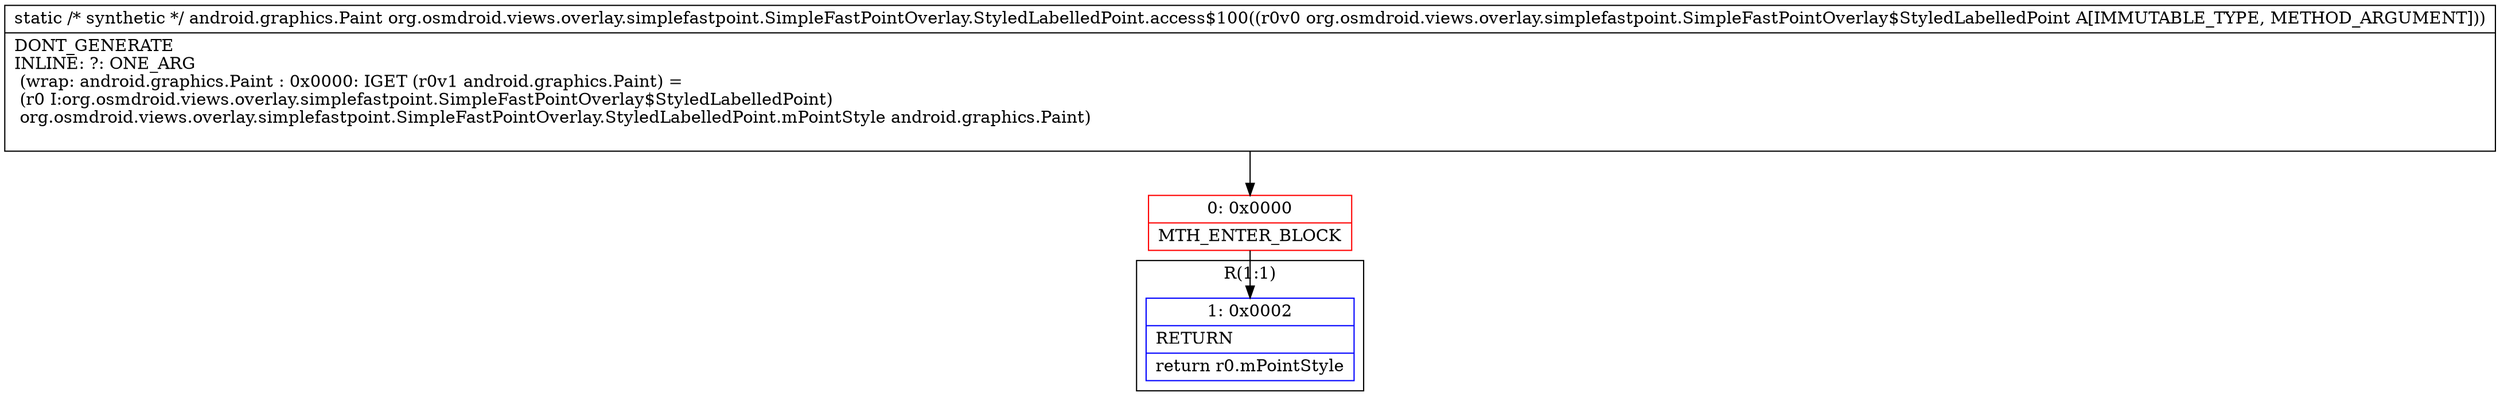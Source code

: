 digraph "CFG fororg.osmdroid.views.overlay.simplefastpoint.SimpleFastPointOverlay.StyledLabelledPoint.access$100(Lorg\/osmdroid\/views\/overlay\/simplefastpoint\/SimpleFastPointOverlay$StyledLabelledPoint;)Landroid\/graphics\/Paint;" {
subgraph cluster_Region_716763903 {
label = "R(1:1)";
node [shape=record,color=blue];
Node_1 [shape=record,label="{1\:\ 0x0002|RETURN\l|return r0.mPointStyle\l}"];
}
Node_0 [shape=record,color=red,label="{0\:\ 0x0000|MTH_ENTER_BLOCK\l}"];
MethodNode[shape=record,label="{static \/* synthetic *\/ android.graphics.Paint org.osmdroid.views.overlay.simplefastpoint.SimpleFastPointOverlay.StyledLabelledPoint.access$100((r0v0 org.osmdroid.views.overlay.simplefastpoint.SimpleFastPointOverlay$StyledLabelledPoint A[IMMUTABLE_TYPE, METHOD_ARGUMENT]))  | DONT_GENERATE\lINLINE: ?: ONE_ARG  \l  (wrap: android.graphics.Paint : 0x0000: IGET  (r0v1 android.graphics.Paint) = \l  (r0 I:org.osmdroid.views.overlay.simplefastpoint.SimpleFastPointOverlay$StyledLabelledPoint)\l org.osmdroid.views.overlay.simplefastpoint.SimpleFastPointOverlay.StyledLabelledPoint.mPointStyle android.graphics.Paint)\l\l}"];
MethodNode -> Node_0;
Node_0 -> Node_1;
}

